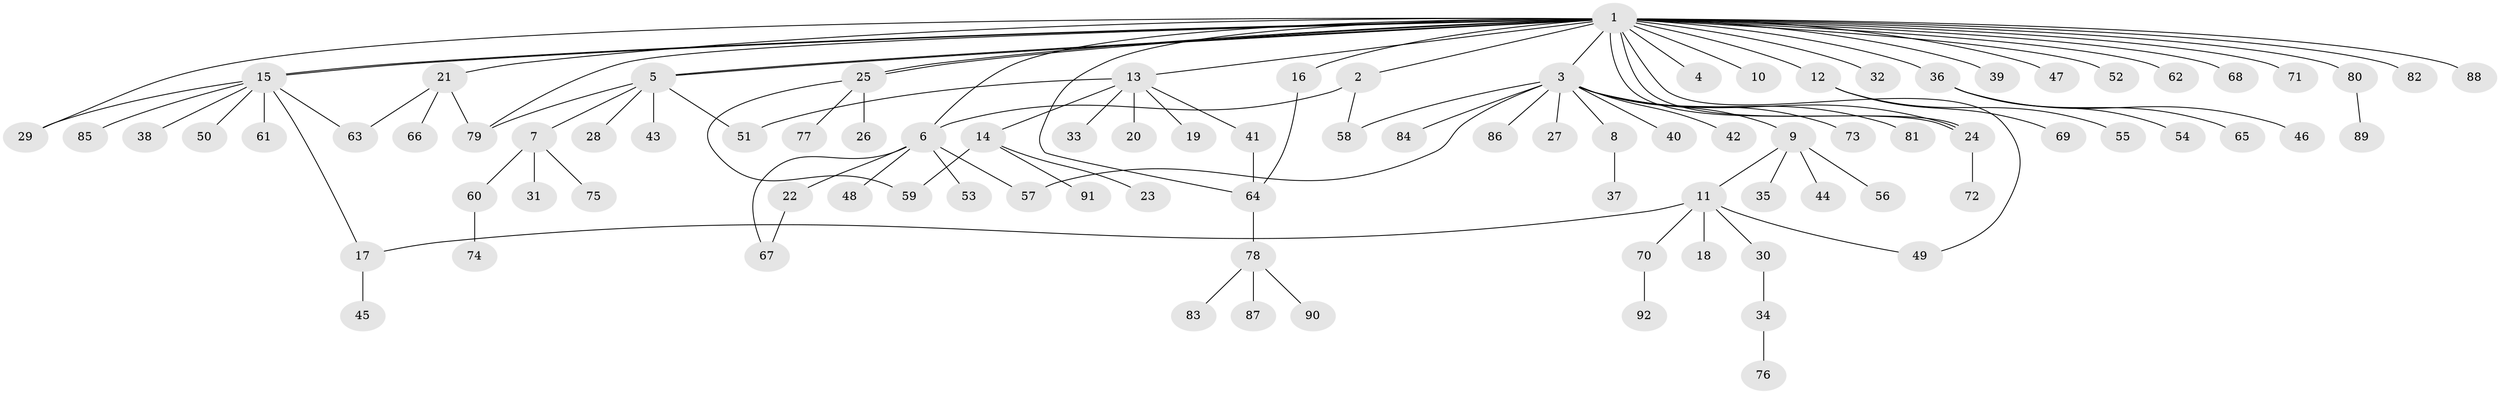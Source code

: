 // Generated by graph-tools (version 1.1) at 2025/14/03/09/25 04:14:20]
// undirected, 92 vertices, 110 edges
graph export_dot {
graph [start="1"]
  node [color=gray90,style=filled];
  1;
  2;
  3;
  4;
  5;
  6;
  7;
  8;
  9;
  10;
  11;
  12;
  13;
  14;
  15;
  16;
  17;
  18;
  19;
  20;
  21;
  22;
  23;
  24;
  25;
  26;
  27;
  28;
  29;
  30;
  31;
  32;
  33;
  34;
  35;
  36;
  37;
  38;
  39;
  40;
  41;
  42;
  43;
  44;
  45;
  46;
  47;
  48;
  49;
  50;
  51;
  52;
  53;
  54;
  55;
  56;
  57;
  58;
  59;
  60;
  61;
  62;
  63;
  64;
  65;
  66;
  67;
  68;
  69;
  70;
  71;
  72;
  73;
  74;
  75;
  76;
  77;
  78;
  79;
  80;
  81;
  82;
  83;
  84;
  85;
  86;
  87;
  88;
  89;
  90;
  91;
  92;
  1 -- 2;
  1 -- 3;
  1 -- 4;
  1 -- 5;
  1 -- 5;
  1 -- 6;
  1 -- 10;
  1 -- 12;
  1 -- 13;
  1 -- 15;
  1 -- 15;
  1 -- 16;
  1 -- 21;
  1 -- 24;
  1 -- 24;
  1 -- 25;
  1 -- 25;
  1 -- 29;
  1 -- 32;
  1 -- 36;
  1 -- 39;
  1 -- 47;
  1 -- 49;
  1 -- 52;
  1 -- 62;
  1 -- 64;
  1 -- 68;
  1 -- 71;
  1 -- 79;
  1 -- 80;
  1 -- 82;
  1 -- 88;
  2 -- 6;
  2 -- 58;
  3 -- 8;
  3 -- 9;
  3 -- 24;
  3 -- 27;
  3 -- 40;
  3 -- 42;
  3 -- 57;
  3 -- 58;
  3 -- 73;
  3 -- 81;
  3 -- 84;
  3 -- 86;
  5 -- 7;
  5 -- 28;
  5 -- 43;
  5 -- 51;
  5 -- 79;
  6 -- 22;
  6 -- 48;
  6 -- 53;
  6 -- 57;
  6 -- 67;
  7 -- 31;
  7 -- 60;
  7 -- 75;
  8 -- 37;
  9 -- 11;
  9 -- 35;
  9 -- 44;
  9 -- 56;
  11 -- 17;
  11 -- 18;
  11 -- 30;
  11 -- 49;
  11 -- 70;
  12 -- 55;
  12 -- 69;
  13 -- 14;
  13 -- 19;
  13 -- 20;
  13 -- 33;
  13 -- 41;
  13 -- 51;
  14 -- 23;
  14 -- 59;
  14 -- 91;
  15 -- 17;
  15 -- 29;
  15 -- 38;
  15 -- 50;
  15 -- 61;
  15 -- 63;
  15 -- 85;
  16 -- 64;
  17 -- 45;
  21 -- 63;
  21 -- 66;
  21 -- 79;
  22 -- 67;
  24 -- 72;
  25 -- 26;
  25 -- 59;
  25 -- 77;
  30 -- 34;
  34 -- 76;
  36 -- 46;
  36 -- 54;
  36 -- 65;
  41 -- 64;
  60 -- 74;
  64 -- 78;
  70 -- 92;
  78 -- 83;
  78 -- 87;
  78 -- 90;
  80 -- 89;
}

